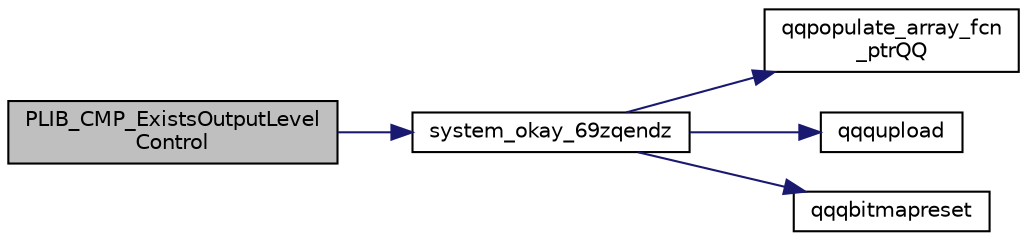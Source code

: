 digraph "PLIB_CMP_ExistsOutputLevelControl"
{
  edge [fontname="Helvetica",fontsize="10",labelfontname="Helvetica",labelfontsize="10"];
  node [fontname="Helvetica",fontsize="10",shape=record];
  rankdir="LR";
  Node1220 [label="PLIB_CMP_ExistsOutputLevel\lControl",height=0.2,width=0.4,color="black", fillcolor="grey75", style="filled", fontcolor="black"];
  Node1220 -> Node1221 [color="midnightblue",fontsize="10",style="solid",fontname="Helvetica"];
  Node1221 [label="system_okay_69zqendz",height=0.2,width=0.4,color="black", fillcolor="white", style="filled",URL="$inszt__system__okay_8c.html#ab87233a1179bccb66e8e7c5619b53047"];
  Node1221 -> Node1222 [color="midnightblue",fontsize="10",style="solid",fontname="Helvetica"];
  Node1222 [label="qqpopulate_array_fcn\l_ptrQQ",height=0.2,width=0.4,color="black", fillcolor="white", style="filled",URL="$inszt__system__okay_8c.html#a4ad6fa1bb94fc1c3ac2dc30925106081"];
  Node1221 -> Node1223 [color="midnightblue",fontsize="10",style="solid",fontname="Helvetica"];
  Node1223 [label="qqqupload",height=0.2,width=0.4,color="black", fillcolor="white", style="filled",URL="$inszt__system__okay_8c.html#a109761d7f84a96b5606e507bace276b5"];
  Node1221 -> Node1224 [color="midnightblue",fontsize="10",style="solid",fontname="Helvetica"];
  Node1224 [label="qqqbitmapreset",height=0.2,width=0.4,color="black", fillcolor="white", style="filled",URL="$inszt__system__okay_8c.html#a5688fceaed93ba591e78ee15ccb0187f"];
}
